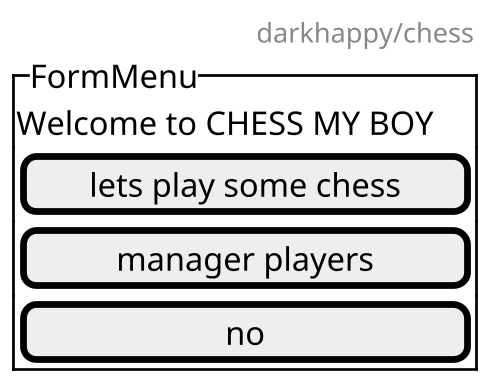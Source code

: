 @startuml
'https://plantuml.com/salt

salt
scale 1.3
skinparam dpi 200
header darkhappy/chess

{^"FormMenu"
Welcome to CHESS MY BOY
  [lets play some chess]
  [manager players     ]
  [no                  ]
}
@enduml